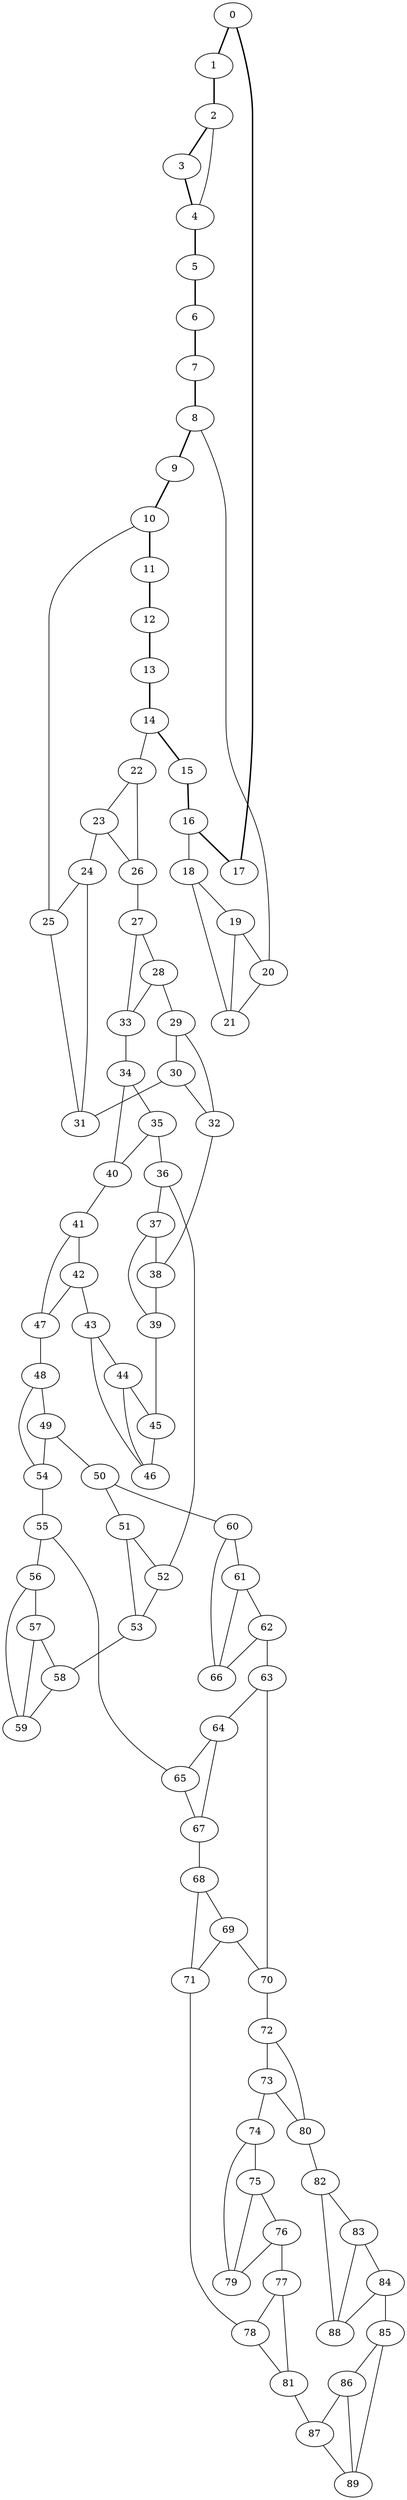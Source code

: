 //Inside of this graph isn't 3-connected
graph G {
0 [ pos = " 17.50,0.00!" ];
0 -- 1[style=bold];
0 -- 17[style=bold];
1 [ pos = " 16.44,5.99!" ];
1 -- 2[style=bold];
2 [ pos = " 13.41,11.25!" ];
2 -- 3[style=bold];
2 -- 4;
3 [ pos = " 8.75,15.16!" ];
3 -- 4[style=bold];
4 [ pos = " 3.04,17.23!" ];
4 -- 5[style=bold];
5 [ pos = " -3.04,17.23!" ];
5 -- 6[style=bold];
6 [ pos = " -8.75,15.16!" ];
6 -- 7[style=bold];
7 [ pos = " -13.41,11.25!" ];
7 -- 8[style=bold];
8 [ pos = " -16.44,5.99!" ];
8 -- 9[style=bold];
8 -- 20;
9 [ pos = " -17.50,0.00!" ];
9 -- 10[style=bold];
10 [ pos = " -16.44,-5.99!" ];
10 -- 11[style=bold];
10 -- 25;
11 [ pos = " -13.41,-11.25!" ];
11 -- 12[style=bold];
12 [ pos = " -8.75,-15.16!" ];
12 -- 13[style=bold];
13 [ pos = " -3.04,-17.23!" ];
13 -- 14[style=bold];
14 [ pos = " 3.04,-17.23!" ];
14 -- 15[style=bold];
14 -- 22;
15 [ pos = " 8.75,-15.16!" ];
15 -- 16[style=bold];
16 [ pos = " 13.41,-11.25!" ];
16 -- 17[style=bold];
16 -- 18;
17 [ pos = " 16.44,-5.99!" ];
18 -- 19;
18 -- 21;
19 -- 20;
19 -- 21;
20 -- 21;
22 -- 23;
22 -- 26;
23 -- 24;
23 -- 26;
24 -- 25;
24 -- 31;
25 -- 31;
26 -- 27;
27 -- 28;
27 -- 33;
28 -- 29;
28 -- 33;
29 -- 30;
29 -- 32;
30 -- 31;
30 -- 32;
32 -- 38;
33 -- 34;
34 -- 35;
34 -- 40;
35 -- 36;
35 -- 40;
36 -- 37;
36 -- 52;
37 -- 38;
37 -- 39;
38 -- 39;
39 -- 45;
40 -- 41;
41 -- 42;
41 -- 47;
42 -- 43;
42 -- 47;
43 -- 44;
43 -- 46;
44 -- 45;
44 -- 46;
45 -- 46;
47 -- 48;
48 -- 49;
48 -- 54;
49 -- 50;
49 -- 54;
50 -- 51;
50 -- 60;
51 -- 52;
51 -- 53;
52 -- 53;
53 -- 58;
54 -- 55;
55 -- 56;
55 -- 65;
56 -- 57;
56 -- 59;
57 -- 58;
57 -- 59;
58 -- 59;
60 -- 61;
60 -- 66;
61 -- 62;
61 -- 66;
62 -- 63;
62 -- 66;
63 -- 64;
63 -- 70;
64 -- 65;
64 -- 67;
65 -- 67;
67 -- 68;
68 -- 69;
68 -- 71;
69 -- 70;
69 -- 71;
70 -- 72;
71 -- 78;
72 -- 73;
72 -- 80;
73 -- 74;
73 -- 80;
74 -- 75;
74 -- 79;
75 -- 76;
75 -- 79;
76 -- 77;
76 -- 79;
77 -- 78;
77 -- 81;
78 -- 81;
80 -- 82;
81 -- 87;
82 -- 83;
82 -- 88;
83 -- 84;
83 -- 88;
84 -- 85;
84 -- 88;
85 -- 86;
85 -- 89;
86 -- 87;
86 -- 89;
87 -- 89;
}

